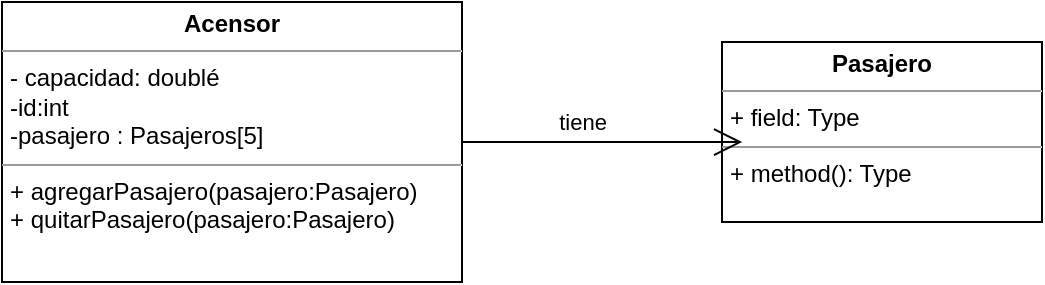 <mxfile version="20.8.11" type="github">
  <diagram id="C5RBs43oDa-KdzZeNtuy" name="Page-1">
    <mxGraphModel dx="1120" dy="484" grid="1" gridSize="10" guides="1" tooltips="1" connect="1" arrows="1" fold="1" page="1" pageScale="1" pageWidth="827" pageHeight="1169" math="0" shadow="0">
      <root>
        <mxCell id="WIyWlLk6GJQsqaUBKTNV-0" />
        <mxCell id="WIyWlLk6GJQsqaUBKTNV-1" parent="WIyWlLk6GJQsqaUBKTNV-0" />
        <mxCell id="-ZZmZ3edfHpl0mASN_HV-2" value="&lt;p style=&quot;margin:0px;margin-top:4px;text-align:center;&quot;&gt;&lt;b&gt;Acensor&lt;/b&gt;&lt;/p&gt;&lt;hr size=&quot;1&quot;&gt;&lt;p style=&quot;margin:0px;margin-left:4px;&quot;&gt;- capacidad: doublé&lt;/p&gt;&lt;p style=&quot;margin:0px;margin-left:4px;&quot;&gt;-id:int&lt;/p&gt;&lt;p style=&quot;margin:0px;margin-left:4px;&quot;&gt;-pasajero : Pasajeros[5]&lt;/p&gt;&lt;hr size=&quot;1&quot;&gt;&lt;p style=&quot;margin:0px;margin-left:4px;&quot;&gt;+ agregarPasajero(pasajero:Pasajero)&lt;/p&gt;&lt;p style=&quot;margin:0px;margin-left:4px;&quot;&gt;+ quitarPasajero(pasajero:Pasajero)&lt;br&gt;&lt;/p&gt;" style="verticalAlign=top;align=left;overflow=fill;fontSize=12;fontFamily=Helvetica;html=1;" vertex="1" parent="WIyWlLk6GJQsqaUBKTNV-1">
          <mxGeometry x="160" y="100" width="230" height="140" as="geometry" />
        </mxCell>
        <mxCell id="-ZZmZ3edfHpl0mASN_HV-3" value="&lt;p style=&quot;margin:0px;margin-top:4px;text-align:center;&quot;&gt;&lt;b&gt;Pasajero&lt;/b&gt;&lt;/p&gt;&lt;hr size=&quot;1&quot;&gt;&lt;p style=&quot;margin:0px;margin-left:4px;&quot;&gt;+ field: Type&lt;/p&gt;&lt;hr size=&quot;1&quot;&gt;&lt;p style=&quot;margin:0px;margin-left:4px;&quot;&gt;+ method(): Type&lt;/p&gt;" style="verticalAlign=top;align=left;overflow=fill;fontSize=12;fontFamily=Helvetica;html=1;" vertex="1" parent="WIyWlLk6GJQsqaUBKTNV-1">
          <mxGeometry x="520" y="120" width="160" height="90" as="geometry" />
        </mxCell>
        <mxCell id="-ZZmZ3edfHpl0mASN_HV-4" value="" style="endArrow=open;endFill=1;endSize=12;html=1;rounded=0;entryX=0.063;entryY=0.556;entryDx=0;entryDy=0;entryPerimeter=0;" edge="1" parent="WIyWlLk6GJQsqaUBKTNV-1" target="-ZZmZ3edfHpl0mASN_HV-3">
          <mxGeometry width="160" relative="1" as="geometry">
            <mxPoint x="390" y="170" as="sourcePoint" />
            <mxPoint x="500" y="170" as="targetPoint" />
          </mxGeometry>
        </mxCell>
        <mxCell id="-ZZmZ3edfHpl0mASN_HV-5" value="tiene" style="edgeLabel;html=1;align=center;verticalAlign=middle;resizable=0;points=[];" vertex="1" connectable="0" parent="-ZZmZ3edfHpl0mASN_HV-4">
          <mxGeometry x="-0.458" y="2" relative="1" as="geometry">
            <mxPoint x="22" y="-8" as="offset" />
          </mxGeometry>
        </mxCell>
      </root>
    </mxGraphModel>
  </diagram>
</mxfile>
